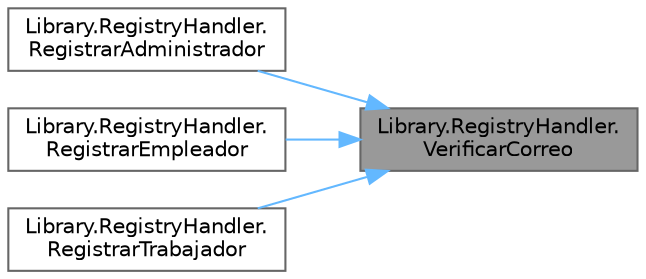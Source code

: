 digraph "Library.RegistryHandler.VerificarCorreo"
{
 // INTERACTIVE_SVG=YES
 // LATEX_PDF_SIZE
  bgcolor="transparent";
  edge [fontname=Helvetica,fontsize=10,labelfontname=Helvetica,labelfontsize=10];
  node [fontname=Helvetica,fontsize=10,shape=box,height=0.2,width=0.4];
  rankdir="RL";
  Node1 [label="Library.RegistryHandler.\lVerificarCorreo",height=0.2,width=0.4,color="gray40", fillcolor="grey60", style="filled", fontcolor="black",tooltip="Método para verificar el correo de un Usuario"];
  Node1 -> Node2 [dir="back",color="steelblue1",style="solid"];
  Node2 [label="Library.RegistryHandler.\lRegistrarAdministrador",height=0.2,width=0.4,color="grey40", fillcolor="white", style="filled",URL="$classLibrary_1_1RegistryHandler.html#a3a3c8dbcc470376d7f9082ed727e9cad",tooltip="Método para registrar un administrador"];
  Node1 -> Node3 [dir="back",color="steelblue1",style="solid"];
  Node3 [label="Library.RegistryHandler.\lRegistrarEmpleador",height=0.2,width=0.4,color="grey40", fillcolor="white", style="filled",URL="$classLibrary_1_1RegistryHandler.html#a9cea158f44e96feb3ee3b4cf8a2c166c",tooltip="Método para registrar un empleador"];
  Node1 -> Node4 [dir="back",color="steelblue1",style="solid"];
  Node4 [label="Library.RegistryHandler.\lRegistrarTrabajador",height=0.2,width=0.4,color="grey40", fillcolor="white", style="filled",URL="$classLibrary_1_1RegistryHandler.html#a0bf9704d7dc2ab9bf3cde59b66012d69",tooltip="Método para registrar un trabajador"];
}
